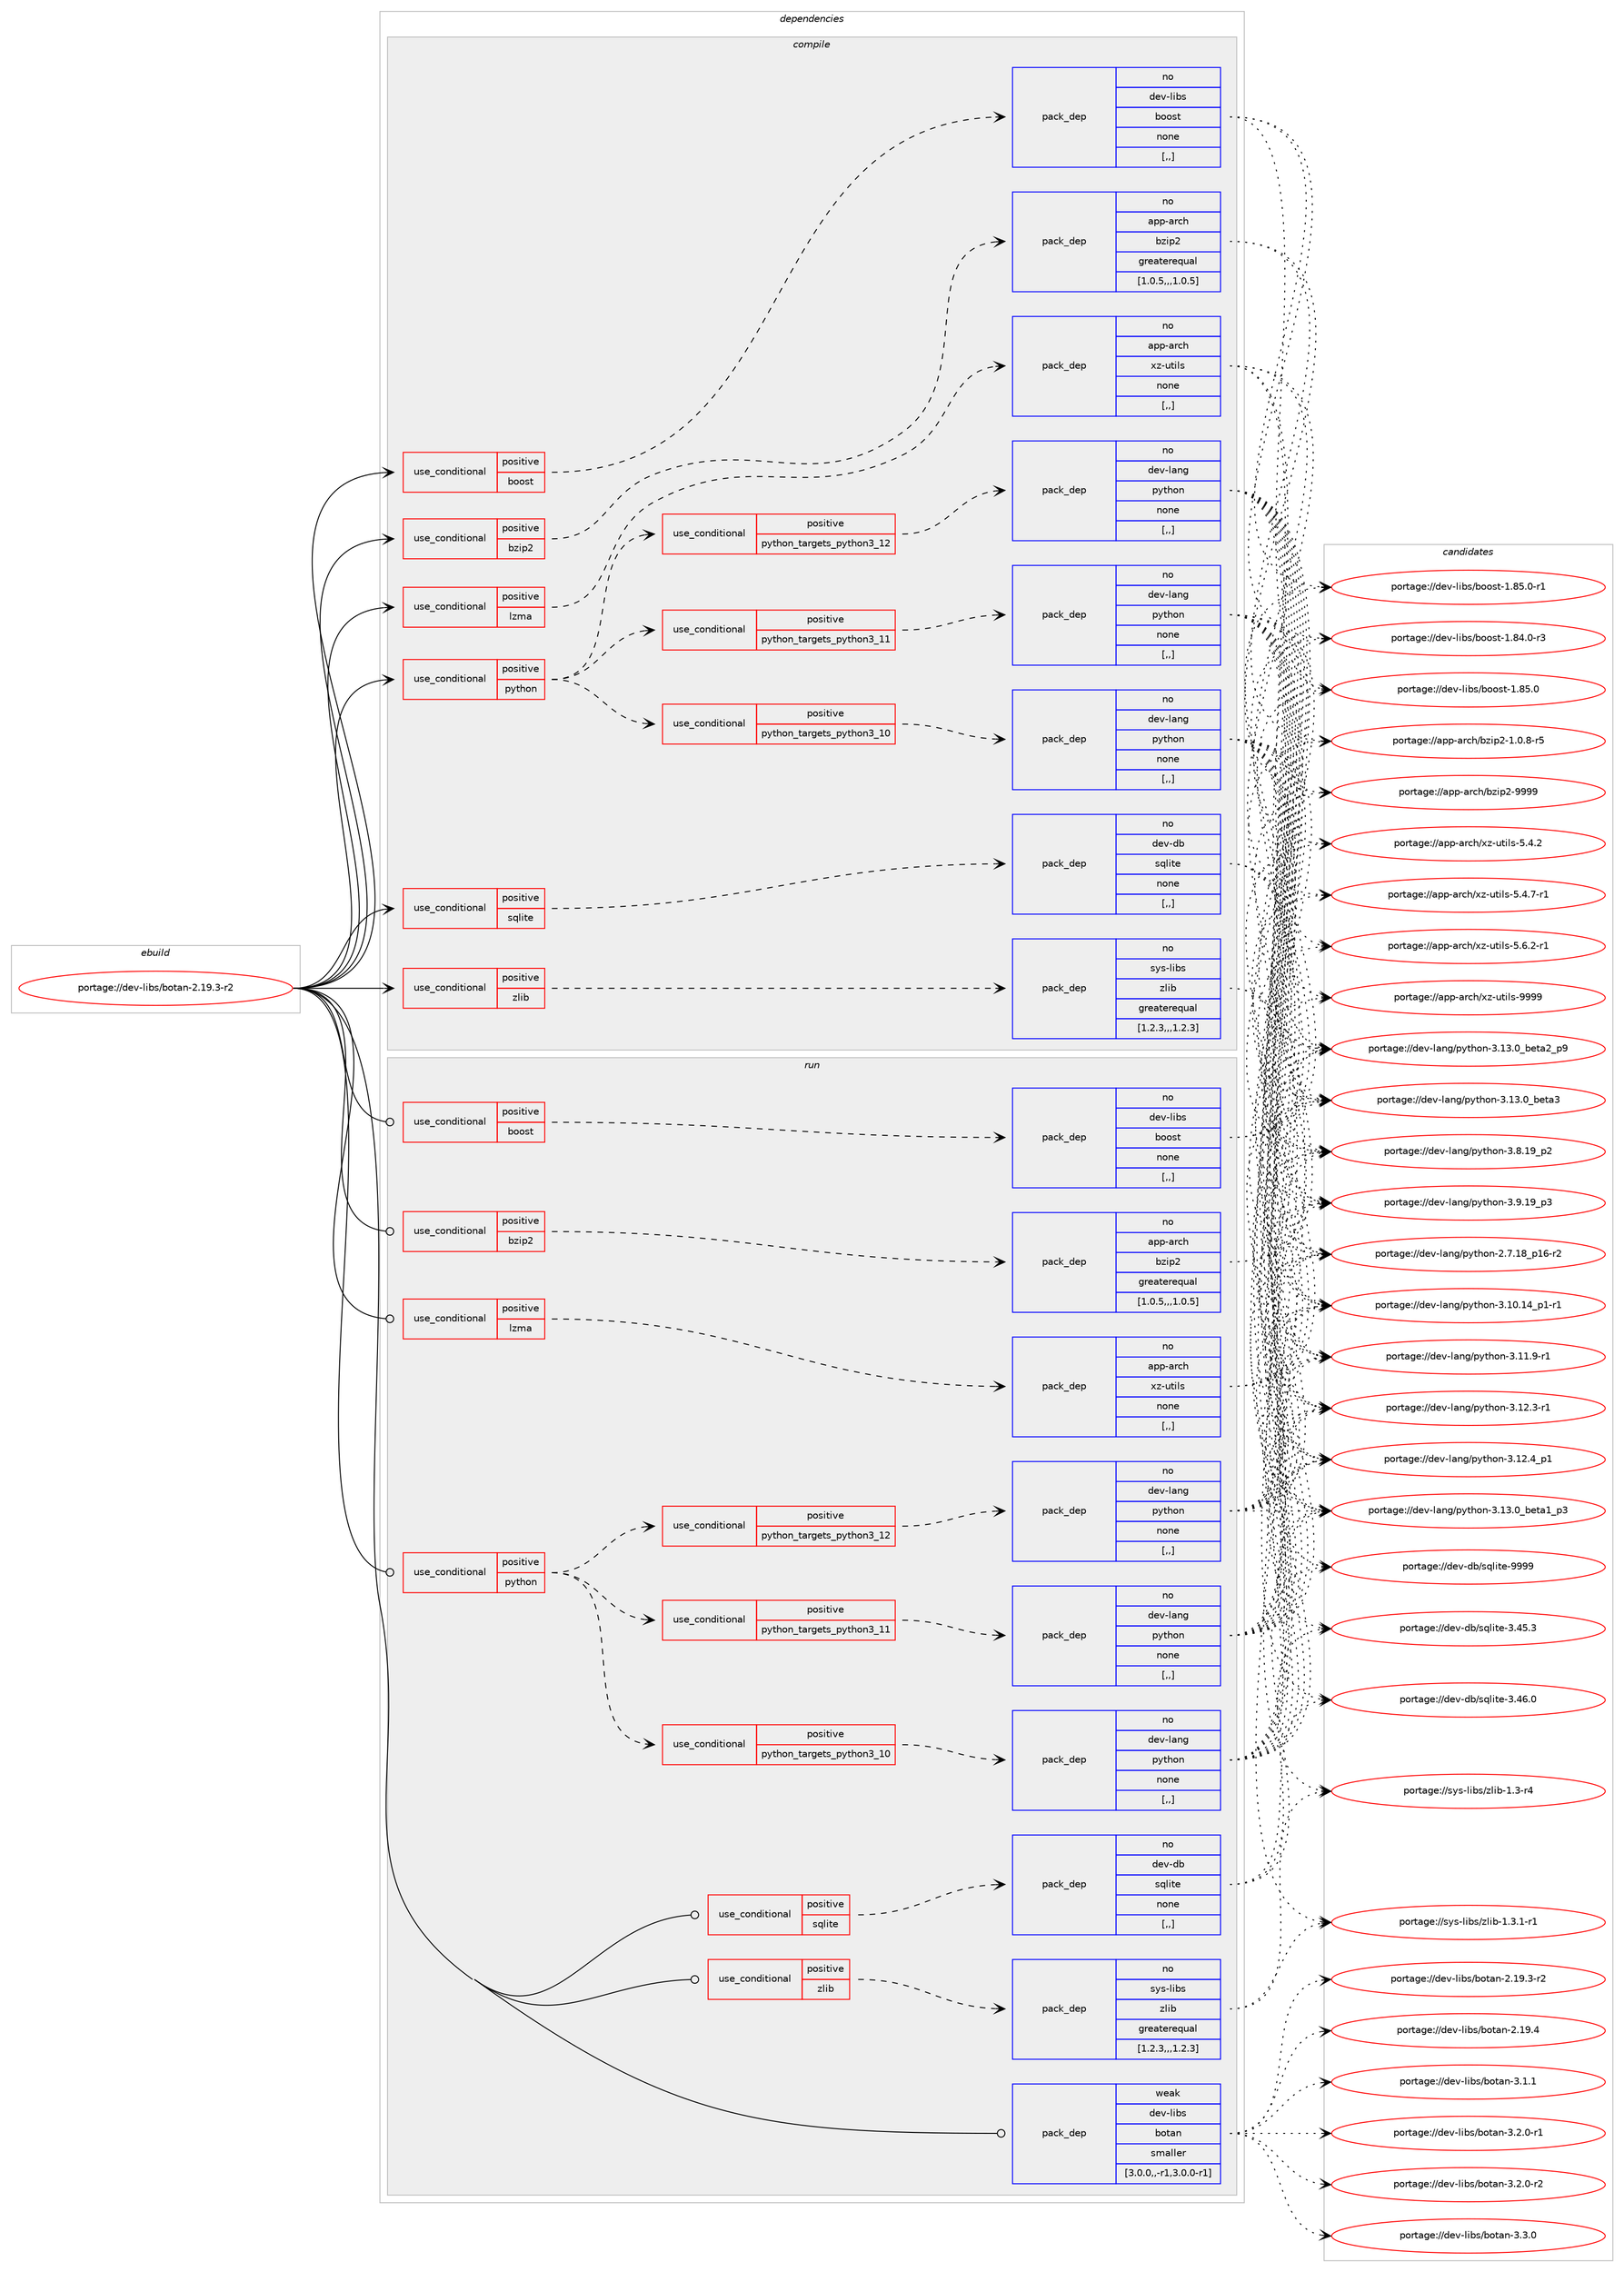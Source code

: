 digraph prolog {

# *************
# Graph options
# *************

newrank=true;
concentrate=true;
compound=true;
graph [rankdir=LR,fontname=Helvetica,fontsize=10,ranksep=1.5];#, ranksep=2.5, nodesep=0.2];
edge  [arrowhead=vee];
node  [fontname=Helvetica,fontsize=10];

# **********
# The ebuild
# **********

subgraph cluster_leftcol {
color=gray;
rank=same;
label=<<i>ebuild</i>>;
id [label="portage://dev-libs/botan-2.19.3-r2", color=red, width=4, href="../dev-libs/botan-2.19.3-r2.svg"];
}

# ****************
# The dependencies
# ****************

subgraph cluster_midcol {
color=gray;
label=<<i>dependencies</i>>;
subgraph cluster_compile {
fillcolor="#eeeeee";
style=filled;
label=<<i>compile</i>>;
subgraph cond25180 {
dependency104189 [label=<<TABLE BORDER="0" CELLBORDER="1" CELLSPACING="0" CELLPADDING="4"><TR><TD ROWSPAN="3" CELLPADDING="10">use_conditional</TD></TR><TR><TD>positive</TD></TR><TR><TD>boost</TD></TR></TABLE>>, shape=none, color=red];
subgraph pack77892 {
dependency104190 [label=<<TABLE BORDER="0" CELLBORDER="1" CELLSPACING="0" CELLPADDING="4" WIDTH="220"><TR><TD ROWSPAN="6" CELLPADDING="30">pack_dep</TD></TR><TR><TD WIDTH="110">no</TD></TR><TR><TD>dev-libs</TD></TR><TR><TD>boost</TD></TR><TR><TD>none</TD></TR><TR><TD>[,,]</TD></TR></TABLE>>, shape=none, color=blue];
}
dependency104189:e -> dependency104190:w [weight=20,style="dashed",arrowhead="vee"];
}
id:e -> dependency104189:w [weight=20,style="solid",arrowhead="vee"];
subgraph cond25181 {
dependency104191 [label=<<TABLE BORDER="0" CELLBORDER="1" CELLSPACING="0" CELLPADDING="4"><TR><TD ROWSPAN="3" CELLPADDING="10">use_conditional</TD></TR><TR><TD>positive</TD></TR><TR><TD>bzip2</TD></TR></TABLE>>, shape=none, color=red];
subgraph pack77893 {
dependency104192 [label=<<TABLE BORDER="0" CELLBORDER="1" CELLSPACING="0" CELLPADDING="4" WIDTH="220"><TR><TD ROWSPAN="6" CELLPADDING="30">pack_dep</TD></TR><TR><TD WIDTH="110">no</TD></TR><TR><TD>app-arch</TD></TR><TR><TD>bzip2</TD></TR><TR><TD>greaterequal</TD></TR><TR><TD>[1.0.5,,,1.0.5]</TD></TR></TABLE>>, shape=none, color=blue];
}
dependency104191:e -> dependency104192:w [weight=20,style="dashed",arrowhead="vee"];
}
id:e -> dependency104191:w [weight=20,style="solid",arrowhead="vee"];
subgraph cond25182 {
dependency104193 [label=<<TABLE BORDER="0" CELLBORDER="1" CELLSPACING="0" CELLPADDING="4"><TR><TD ROWSPAN="3" CELLPADDING="10">use_conditional</TD></TR><TR><TD>positive</TD></TR><TR><TD>lzma</TD></TR></TABLE>>, shape=none, color=red];
subgraph pack77894 {
dependency104194 [label=<<TABLE BORDER="0" CELLBORDER="1" CELLSPACING="0" CELLPADDING="4" WIDTH="220"><TR><TD ROWSPAN="6" CELLPADDING="30">pack_dep</TD></TR><TR><TD WIDTH="110">no</TD></TR><TR><TD>app-arch</TD></TR><TR><TD>xz-utils</TD></TR><TR><TD>none</TD></TR><TR><TD>[,,]</TD></TR></TABLE>>, shape=none, color=blue];
}
dependency104193:e -> dependency104194:w [weight=20,style="dashed",arrowhead="vee"];
}
id:e -> dependency104193:w [weight=20,style="solid",arrowhead="vee"];
subgraph cond25183 {
dependency104195 [label=<<TABLE BORDER="0" CELLBORDER="1" CELLSPACING="0" CELLPADDING="4"><TR><TD ROWSPAN="3" CELLPADDING="10">use_conditional</TD></TR><TR><TD>positive</TD></TR><TR><TD>python</TD></TR></TABLE>>, shape=none, color=red];
subgraph cond25184 {
dependency104196 [label=<<TABLE BORDER="0" CELLBORDER="1" CELLSPACING="0" CELLPADDING="4"><TR><TD ROWSPAN="3" CELLPADDING="10">use_conditional</TD></TR><TR><TD>positive</TD></TR><TR><TD>python_targets_python3_10</TD></TR></TABLE>>, shape=none, color=red];
subgraph pack77895 {
dependency104197 [label=<<TABLE BORDER="0" CELLBORDER="1" CELLSPACING="0" CELLPADDING="4" WIDTH="220"><TR><TD ROWSPAN="6" CELLPADDING="30">pack_dep</TD></TR><TR><TD WIDTH="110">no</TD></TR><TR><TD>dev-lang</TD></TR><TR><TD>python</TD></TR><TR><TD>none</TD></TR><TR><TD>[,,]</TD></TR></TABLE>>, shape=none, color=blue];
}
dependency104196:e -> dependency104197:w [weight=20,style="dashed",arrowhead="vee"];
}
dependency104195:e -> dependency104196:w [weight=20,style="dashed",arrowhead="vee"];
subgraph cond25185 {
dependency104198 [label=<<TABLE BORDER="0" CELLBORDER="1" CELLSPACING="0" CELLPADDING="4"><TR><TD ROWSPAN="3" CELLPADDING="10">use_conditional</TD></TR><TR><TD>positive</TD></TR><TR><TD>python_targets_python3_11</TD></TR></TABLE>>, shape=none, color=red];
subgraph pack77896 {
dependency104199 [label=<<TABLE BORDER="0" CELLBORDER="1" CELLSPACING="0" CELLPADDING="4" WIDTH="220"><TR><TD ROWSPAN="6" CELLPADDING="30">pack_dep</TD></TR><TR><TD WIDTH="110">no</TD></TR><TR><TD>dev-lang</TD></TR><TR><TD>python</TD></TR><TR><TD>none</TD></TR><TR><TD>[,,]</TD></TR></TABLE>>, shape=none, color=blue];
}
dependency104198:e -> dependency104199:w [weight=20,style="dashed",arrowhead="vee"];
}
dependency104195:e -> dependency104198:w [weight=20,style="dashed",arrowhead="vee"];
subgraph cond25186 {
dependency104200 [label=<<TABLE BORDER="0" CELLBORDER="1" CELLSPACING="0" CELLPADDING="4"><TR><TD ROWSPAN="3" CELLPADDING="10">use_conditional</TD></TR><TR><TD>positive</TD></TR><TR><TD>python_targets_python3_12</TD></TR></TABLE>>, shape=none, color=red];
subgraph pack77897 {
dependency104201 [label=<<TABLE BORDER="0" CELLBORDER="1" CELLSPACING="0" CELLPADDING="4" WIDTH="220"><TR><TD ROWSPAN="6" CELLPADDING="30">pack_dep</TD></TR><TR><TD WIDTH="110">no</TD></TR><TR><TD>dev-lang</TD></TR><TR><TD>python</TD></TR><TR><TD>none</TD></TR><TR><TD>[,,]</TD></TR></TABLE>>, shape=none, color=blue];
}
dependency104200:e -> dependency104201:w [weight=20,style="dashed",arrowhead="vee"];
}
dependency104195:e -> dependency104200:w [weight=20,style="dashed",arrowhead="vee"];
}
id:e -> dependency104195:w [weight=20,style="solid",arrowhead="vee"];
subgraph cond25187 {
dependency104202 [label=<<TABLE BORDER="0" CELLBORDER="1" CELLSPACING="0" CELLPADDING="4"><TR><TD ROWSPAN="3" CELLPADDING="10">use_conditional</TD></TR><TR><TD>positive</TD></TR><TR><TD>sqlite</TD></TR></TABLE>>, shape=none, color=red];
subgraph pack77898 {
dependency104203 [label=<<TABLE BORDER="0" CELLBORDER="1" CELLSPACING="0" CELLPADDING="4" WIDTH="220"><TR><TD ROWSPAN="6" CELLPADDING="30">pack_dep</TD></TR><TR><TD WIDTH="110">no</TD></TR><TR><TD>dev-db</TD></TR><TR><TD>sqlite</TD></TR><TR><TD>none</TD></TR><TR><TD>[,,]</TD></TR></TABLE>>, shape=none, color=blue];
}
dependency104202:e -> dependency104203:w [weight=20,style="dashed",arrowhead="vee"];
}
id:e -> dependency104202:w [weight=20,style="solid",arrowhead="vee"];
subgraph cond25188 {
dependency104204 [label=<<TABLE BORDER="0" CELLBORDER="1" CELLSPACING="0" CELLPADDING="4"><TR><TD ROWSPAN="3" CELLPADDING="10">use_conditional</TD></TR><TR><TD>positive</TD></TR><TR><TD>zlib</TD></TR></TABLE>>, shape=none, color=red];
subgraph pack77899 {
dependency104205 [label=<<TABLE BORDER="0" CELLBORDER="1" CELLSPACING="0" CELLPADDING="4" WIDTH="220"><TR><TD ROWSPAN="6" CELLPADDING="30">pack_dep</TD></TR><TR><TD WIDTH="110">no</TD></TR><TR><TD>sys-libs</TD></TR><TR><TD>zlib</TD></TR><TR><TD>greaterequal</TD></TR><TR><TD>[1.2.3,,,1.2.3]</TD></TR></TABLE>>, shape=none, color=blue];
}
dependency104204:e -> dependency104205:w [weight=20,style="dashed",arrowhead="vee"];
}
id:e -> dependency104204:w [weight=20,style="solid",arrowhead="vee"];
}
subgraph cluster_compileandrun {
fillcolor="#eeeeee";
style=filled;
label=<<i>compile and run</i>>;
}
subgraph cluster_run {
fillcolor="#eeeeee";
style=filled;
label=<<i>run</i>>;
subgraph cond25189 {
dependency104206 [label=<<TABLE BORDER="0" CELLBORDER="1" CELLSPACING="0" CELLPADDING="4"><TR><TD ROWSPAN="3" CELLPADDING="10">use_conditional</TD></TR><TR><TD>positive</TD></TR><TR><TD>boost</TD></TR></TABLE>>, shape=none, color=red];
subgraph pack77900 {
dependency104207 [label=<<TABLE BORDER="0" CELLBORDER="1" CELLSPACING="0" CELLPADDING="4" WIDTH="220"><TR><TD ROWSPAN="6" CELLPADDING="30">pack_dep</TD></TR><TR><TD WIDTH="110">no</TD></TR><TR><TD>dev-libs</TD></TR><TR><TD>boost</TD></TR><TR><TD>none</TD></TR><TR><TD>[,,]</TD></TR></TABLE>>, shape=none, color=blue];
}
dependency104206:e -> dependency104207:w [weight=20,style="dashed",arrowhead="vee"];
}
id:e -> dependency104206:w [weight=20,style="solid",arrowhead="odot"];
subgraph cond25190 {
dependency104208 [label=<<TABLE BORDER="0" CELLBORDER="1" CELLSPACING="0" CELLPADDING="4"><TR><TD ROWSPAN="3" CELLPADDING="10">use_conditional</TD></TR><TR><TD>positive</TD></TR><TR><TD>bzip2</TD></TR></TABLE>>, shape=none, color=red];
subgraph pack77901 {
dependency104209 [label=<<TABLE BORDER="0" CELLBORDER="1" CELLSPACING="0" CELLPADDING="4" WIDTH="220"><TR><TD ROWSPAN="6" CELLPADDING="30">pack_dep</TD></TR><TR><TD WIDTH="110">no</TD></TR><TR><TD>app-arch</TD></TR><TR><TD>bzip2</TD></TR><TR><TD>greaterequal</TD></TR><TR><TD>[1.0.5,,,1.0.5]</TD></TR></TABLE>>, shape=none, color=blue];
}
dependency104208:e -> dependency104209:w [weight=20,style="dashed",arrowhead="vee"];
}
id:e -> dependency104208:w [weight=20,style="solid",arrowhead="odot"];
subgraph cond25191 {
dependency104210 [label=<<TABLE BORDER="0" CELLBORDER="1" CELLSPACING="0" CELLPADDING="4"><TR><TD ROWSPAN="3" CELLPADDING="10">use_conditional</TD></TR><TR><TD>positive</TD></TR><TR><TD>lzma</TD></TR></TABLE>>, shape=none, color=red];
subgraph pack77902 {
dependency104211 [label=<<TABLE BORDER="0" CELLBORDER="1" CELLSPACING="0" CELLPADDING="4" WIDTH="220"><TR><TD ROWSPAN="6" CELLPADDING="30">pack_dep</TD></TR><TR><TD WIDTH="110">no</TD></TR><TR><TD>app-arch</TD></TR><TR><TD>xz-utils</TD></TR><TR><TD>none</TD></TR><TR><TD>[,,]</TD></TR></TABLE>>, shape=none, color=blue];
}
dependency104210:e -> dependency104211:w [weight=20,style="dashed",arrowhead="vee"];
}
id:e -> dependency104210:w [weight=20,style="solid",arrowhead="odot"];
subgraph cond25192 {
dependency104212 [label=<<TABLE BORDER="0" CELLBORDER="1" CELLSPACING="0" CELLPADDING="4"><TR><TD ROWSPAN="3" CELLPADDING="10">use_conditional</TD></TR><TR><TD>positive</TD></TR><TR><TD>python</TD></TR></TABLE>>, shape=none, color=red];
subgraph cond25193 {
dependency104213 [label=<<TABLE BORDER="0" CELLBORDER="1" CELLSPACING="0" CELLPADDING="4"><TR><TD ROWSPAN="3" CELLPADDING="10">use_conditional</TD></TR><TR><TD>positive</TD></TR><TR><TD>python_targets_python3_10</TD></TR></TABLE>>, shape=none, color=red];
subgraph pack77903 {
dependency104214 [label=<<TABLE BORDER="0" CELLBORDER="1" CELLSPACING="0" CELLPADDING="4" WIDTH="220"><TR><TD ROWSPAN="6" CELLPADDING="30">pack_dep</TD></TR><TR><TD WIDTH="110">no</TD></TR><TR><TD>dev-lang</TD></TR><TR><TD>python</TD></TR><TR><TD>none</TD></TR><TR><TD>[,,]</TD></TR></TABLE>>, shape=none, color=blue];
}
dependency104213:e -> dependency104214:w [weight=20,style="dashed",arrowhead="vee"];
}
dependency104212:e -> dependency104213:w [weight=20,style="dashed",arrowhead="vee"];
subgraph cond25194 {
dependency104215 [label=<<TABLE BORDER="0" CELLBORDER="1" CELLSPACING="0" CELLPADDING="4"><TR><TD ROWSPAN="3" CELLPADDING="10">use_conditional</TD></TR><TR><TD>positive</TD></TR><TR><TD>python_targets_python3_11</TD></TR></TABLE>>, shape=none, color=red];
subgraph pack77904 {
dependency104216 [label=<<TABLE BORDER="0" CELLBORDER="1" CELLSPACING="0" CELLPADDING="4" WIDTH="220"><TR><TD ROWSPAN="6" CELLPADDING="30">pack_dep</TD></TR><TR><TD WIDTH="110">no</TD></TR><TR><TD>dev-lang</TD></TR><TR><TD>python</TD></TR><TR><TD>none</TD></TR><TR><TD>[,,]</TD></TR></TABLE>>, shape=none, color=blue];
}
dependency104215:e -> dependency104216:w [weight=20,style="dashed",arrowhead="vee"];
}
dependency104212:e -> dependency104215:w [weight=20,style="dashed",arrowhead="vee"];
subgraph cond25195 {
dependency104217 [label=<<TABLE BORDER="0" CELLBORDER="1" CELLSPACING="0" CELLPADDING="4"><TR><TD ROWSPAN="3" CELLPADDING="10">use_conditional</TD></TR><TR><TD>positive</TD></TR><TR><TD>python_targets_python3_12</TD></TR></TABLE>>, shape=none, color=red];
subgraph pack77905 {
dependency104218 [label=<<TABLE BORDER="0" CELLBORDER="1" CELLSPACING="0" CELLPADDING="4" WIDTH="220"><TR><TD ROWSPAN="6" CELLPADDING="30">pack_dep</TD></TR><TR><TD WIDTH="110">no</TD></TR><TR><TD>dev-lang</TD></TR><TR><TD>python</TD></TR><TR><TD>none</TD></TR><TR><TD>[,,]</TD></TR></TABLE>>, shape=none, color=blue];
}
dependency104217:e -> dependency104218:w [weight=20,style="dashed",arrowhead="vee"];
}
dependency104212:e -> dependency104217:w [weight=20,style="dashed",arrowhead="vee"];
}
id:e -> dependency104212:w [weight=20,style="solid",arrowhead="odot"];
subgraph cond25196 {
dependency104219 [label=<<TABLE BORDER="0" CELLBORDER="1" CELLSPACING="0" CELLPADDING="4"><TR><TD ROWSPAN="3" CELLPADDING="10">use_conditional</TD></TR><TR><TD>positive</TD></TR><TR><TD>sqlite</TD></TR></TABLE>>, shape=none, color=red];
subgraph pack77906 {
dependency104220 [label=<<TABLE BORDER="0" CELLBORDER="1" CELLSPACING="0" CELLPADDING="4" WIDTH="220"><TR><TD ROWSPAN="6" CELLPADDING="30">pack_dep</TD></TR><TR><TD WIDTH="110">no</TD></TR><TR><TD>dev-db</TD></TR><TR><TD>sqlite</TD></TR><TR><TD>none</TD></TR><TR><TD>[,,]</TD></TR></TABLE>>, shape=none, color=blue];
}
dependency104219:e -> dependency104220:w [weight=20,style="dashed",arrowhead="vee"];
}
id:e -> dependency104219:w [weight=20,style="solid",arrowhead="odot"];
subgraph cond25197 {
dependency104221 [label=<<TABLE BORDER="0" CELLBORDER="1" CELLSPACING="0" CELLPADDING="4"><TR><TD ROWSPAN="3" CELLPADDING="10">use_conditional</TD></TR><TR><TD>positive</TD></TR><TR><TD>zlib</TD></TR></TABLE>>, shape=none, color=red];
subgraph pack77907 {
dependency104222 [label=<<TABLE BORDER="0" CELLBORDER="1" CELLSPACING="0" CELLPADDING="4" WIDTH="220"><TR><TD ROWSPAN="6" CELLPADDING="30">pack_dep</TD></TR><TR><TD WIDTH="110">no</TD></TR><TR><TD>sys-libs</TD></TR><TR><TD>zlib</TD></TR><TR><TD>greaterequal</TD></TR><TR><TD>[1.2.3,,,1.2.3]</TD></TR></TABLE>>, shape=none, color=blue];
}
dependency104221:e -> dependency104222:w [weight=20,style="dashed",arrowhead="vee"];
}
id:e -> dependency104221:w [weight=20,style="solid",arrowhead="odot"];
subgraph pack77908 {
dependency104223 [label=<<TABLE BORDER="0" CELLBORDER="1" CELLSPACING="0" CELLPADDING="4" WIDTH="220"><TR><TD ROWSPAN="6" CELLPADDING="30">pack_dep</TD></TR><TR><TD WIDTH="110">weak</TD></TR><TR><TD>dev-libs</TD></TR><TR><TD>botan</TD></TR><TR><TD>smaller</TD></TR><TR><TD>[3.0.0,,-r1,3.0.0-r1]</TD></TR></TABLE>>, shape=none, color=blue];
}
id:e -> dependency104223:w [weight=20,style="solid",arrowhead="odot"];
}
}

# **************
# The candidates
# **************

subgraph cluster_choices {
rank=same;
color=gray;
label=<<i>candidates</i>>;

subgraph choice77892 {
color=black;
nodesep=1;
choice10010111845108105981154798111111115116454946565246484511451 [label="portage://dev-libs/boost-1.84.0-r3", color=red, width=4,href="../dev-libs/boost-1.84.0-r3.svg"];
choice1001011184510810598115479811111111511645494656534648 [label="portage://dev-libs/boost-1.85.0", color=red, width=4,href="../dev-libs/boost-1.85.0.svg"];
choice10010111845108105981154798111111115116454946565346484511449 [label="portage://dev-libs/boost-1.85.0-r1", color=red, width=4,href="../dev-libs/boost-1.85.0-r1.svg"];
dependency104190:e -> choice10010111845108105981154798111111115116454946565246484511451:w [style=dotted,weight="100"];
dependency104190:e -> choice1001011184510810598115479811111111511645494656534648:w [style=dotted,weight="100"];
dependency104190:e -> choice10010111845108105981154798111111115116454946565346484511449:w [style=dotted,weight="100"];
}
subgraph choice77893 {
color=black;
nodesep=1;
choice971121124597114991044798122105112504549464846564511453 [label="portage://app-arch/bzip2-1.0.8-r5", color=red, width=4,href="../app-arch/bzip2-1.0.8-r5.svg"];
choice971121124597114991044798122105112504557575757 [label="portage://app-arch/bzip2-9999", color=red, width=4,href="../app-arch/bzip2-9999.svg"];
dependency104192:e -> choice971121124597114991044798122105112504549464846564511453:w [style=dotted,weight="100"];
dependency104192:e -> choice971121124597114991044798122105112504557575757:w [style=dotted,weight="100"];
}
subgraph choice77894 {
color=black;
nodesep=1;
choice971121124597114991044712012245117116105108115455346524650 [label="portage://app-arch/xz-utils-5.4.2", color=red, width=4,href="../app-arch/xz-utils-5.4.2.svg"];
choice9711211245971149910447120122451171161051081154553465246554511449 [label="portage://app-arch/xz-utils-5.4.7-r1", color=red, width=4,href="../app-arch/xz-utils-5.4.7-r1.svg"];
choice9711211245971149910447120122451171161051081154553465446504511449 [label="portage://app-arch/xz-utils-5.6.2-r1", color=red, width=4,href="../app-arch/xz-utils-5.6.2-r1.svg"];
choice9711211245971149910447120122451171161051081154557575757 [label="portage://app-arch/xz-utils-9999", color=red, width=4,href="../app-arch/xz-utils-9999.svg"];
dependency104194:e -> choice971121124597114991044712012245117116105108115455346524650:w [style=dotted,weight="100"];
dependency104194:e -> choice9711211245971149910447120122451171161051081154553465246554511449:w [style=dotted,weight="100"];
dependency104194:e -> choice9711211245971149910447120122451171161051081154553465446504511449:w [style=dotted,weight="100"];
dependency104194:e -> choice9711211245971149910447120122451171161051081154557575757:w [style=dotted,weight="100"];
}
subgraph choice77895 {
color=black;
nodesep=1;
choice100101118451089711010347112121116104111110455046554649569511249544511450 [label="portage://dev-lang/python-2.7.18_p16-r2", color=red, width=4,href="../dev-lang/python-2.7.18_p16-r2.svg"];
choice100101118451089711010347112121116104111110455146494846495295112494511449 [label="portage://dev-lang/python-3.10.14_p1-r1", color=red, width=4,href="../dev-lang/python-3.10.14_p1-r1.svg"];
choice100101118451089711010347112121116104111110455146494946574511449 [label="portage://dev-lang/python-3.11.9-r1", color=red, width=4,href="../dev-lang/python-3.11.9-r1.svg"];
choice100101118451089711010347112121116104111110455146495046514511449 [label="portage://dev-lang/python-3.12.3-r1", color=red, width=4,href="../dev-lang/python-3.12.3-r1.svg"];
choice100101118451089711010347112121116104111110455146495046529511249 [label="portage://dev-lang/python-3.12.4_p1", color=red, width=4,href="../dev-lang/python-3.12.4_p1.svg"];
choice10010111845108971101034711212111610411111045514649514648959810111697499511251 [label="portage://dev-lang/python-3.13.0_beta1_p3", color=red, width=4,href="../dev-lang/python-3.13.0_beta1_p3.svg"];
choice10010111845108971101034711212111610411111045514649514648959810111697509511257 [label="portage://dev-lang/python-3.13.0_beta2_p9", color=red, width=4,href="../dev-lang/python-3.13.0_beta2_p9.svg"];
choice1001011184510897110103471121211161041111104551464951464895981011169751 [label="portage://dev-lang/python-3.13.0_beta3", color=red, width=4,href="../dev-lang/python-3.13.0_beta3.svg"];
choice100101118451089711010347112121116104111110455146564649579511250 [label="portage://dev-lang/python-3.8.19_p2", color=red, width=4,href="../dev-lang/python-3.8.19_p2.svg"];
choice100101118451089711010347112121116104111110455146574649579511251 [label="portage://dev-lang/python-3.9.19_p3", color=red, width=4,href="../dev-lang/python-3.9.19_p3.svg"];
dependency104197:e -> choice100101118451089711010347112121116104111110455046554649569511249544511450:w [style=dotted,weight="100"];
dependency104197:e -> choice100101118451089711010347112121116104111110455146494846495295112494511449:w [style=dotted,weight="100"];
dependency104197:e -> choice100101118451089711010347112121116104111110455146494946574511449:w [style=dotted,weight="100"];
dependency104197:e -> choice100101118451089711010347112121116104111110455146495046514511449:w [style=dotted,weight="100"];
dependency104197:e -> choice100101118451089711010347112121116104111110455146495046529511249:w [style=dotted,weight="100"];
dependency104197:e -> choice10010111845108971101034711212111610411111045514649514648959810111697499511251:w [style=dotted,weight="100"];
dependency104197:e -> choice10010111845108971101034711212111610411111045514649514648959810111697509511257:w [style=dotted,weight="100"];
dependency104197:e -> choice1001011184510897110103471121211161041111104551464951464895981011169751:w [style=dotted,weight="100"];
dependency104197:e -> choice100101118451089711010347112121116104111110455146564649579511250:w [style=dotted,weight="100"];
dependency104197:e -> choice100101118451089711010347112121116104111110455146574649579511251:w [style=dotted,weight="100"];
}
subgraph choice77896 {
color=black;
nodesep=1;
choice100101118451089711010347112121116104111110455046554649569511249544511450 [label="portage://dev-lang/python-2.7.18_p16-r2", color=red, width=4,href="../dev-lang/python-2.7.18_p16-r2.svg"];
choice100101118451089711010347112121116104111110455146494846495295112494511449 [label="portage://dev-lang/python-3.10.14_p1-r1", color=red, width=4,href="../dev-lang/python-3.10.14_p1-r1.svg"];
choice100101118451089711010347112121116104111110455146494946574511449 [label="portage://dev-lang/python-3.11.9-r1", color=red, width=4,href="../dev-lang/python-3.11.9-r1.svg"];
choice100101118451089711010347112121116104111110455146495046514511449 [label="portage://dev-lang/python-3.12.3-r1", color=red, width=4,href="../dev-lang/python-3.12.3-r1.svg"];
choice100101118451089711010347112121116104111110455146495046529511249 [label="portage://dev-lang/python-3.12.4_p1", color=red, width=4,href="../dev-lang/python-3.12.4_p1.svg"];
choice10010111845108971101034711212111610411111045514649514648959810111697499511251 [label="portage://dev-lang/python-3.13.0_beta1_p3", color=red, width=4,href="../dev-lang/python-3.13.0_beta1_p3.svg"];
choice10010111845108971101034711212111610411111045514649514648959810111697509511257 [label="portage://dev-lang/python-3.13.0_beta2_p9", color=red, width=4,href="../dev-lang/python-3.13.0_beta2_p9.svg"];
choice1001011184510897110103471121211161041111104551464951464895981011169751 [label="portage://dev-lang/python-3.13.0_beta3", color=red, width=4,href="../dev-lang/python-3.13.0_beta3.svg"];
choice100101118451089711010347112121116104111110455146564649579511250 [label="portage://dev-lang/python-3.8.19_p2", color=red, width=4,href="../dev-lang/python-3.8.19_p2.svg"];
choice100101118451089711010347112121116104111110455146574649579511251 [label="portage://dev-lang/python-3.9.19_p3", color=red, width=4,href="../dev-lang/python-3.9.19_p3.svg"];
dependency104199:e -> choice100101118451089711010347112121116104111110455046554649569511249544511450:w [style=dotted,weight="100"];
dependency104199:e -> choice100101118451089711010347112121116104111110455146494846495295112494511449:w [style=dotted,weight="100"];
dependency104199:e -> choice100101118451089711010347112121116104111110455146494946574511449:w [style=dotted,weight="100"];
dependency104199:e -> choice100101118451089711010347112121116104111110455146495046514511449:w [style=dotted,weight="100"];
dependency104199:e -> choice100101118451089711010347112121116104111110455146495046529511249:w [style=dotted,weight="100"];
dependency104199:e -> choice10010111845108971101034711212111610411111045514649514648959810111697499511251:w [style=dotted,weight="100"];
dependency104199:e -> choice10010111845108971101034711212111610411111045514649514648959810111697509511257:w [style=dotted,weight="100"];
dependency104199:e -> choice1001011184510897110103471121211161041111104551464951464895981011169751:w [style=dotted,weight="100"];
dependency104199:e -> choice100101118451089711010347112121116104111110455146564649579511250:w [style=dotted,weight="100"];
dependency104199:e -> choice100101118451089711010347112121116104111110455146574649579511251:w [style=dotted,weight="100"];
}
subgraph choice77897 {
color=black;
nodesep=1;
choice100101118451089711010347112121116104111110455046554649569511249544511450 [label="portage://dev-lang/python-2.7.18_p16-r2", color=red, width=4,href="../dev-lang/python-2.7.18_p16-r2.svg"];
choice100101118451089711010347112121116104111110455146494846495295112494511449 [label="portage://dev-lang/python-3.10.14_p1-r1", color=red, width=4,href="../dev-lang/python-3.10.14_p1-r1.svg"];
choice100101118451089711010347112121116104111110455146494946574511449 [label="portage://dev-lang/python-3.11.9-r1", color=red, width=4,href="../dev-lang/python-3.11.9-r1.svg"];
choice100101118451089711010347112121116104111110455146495046514511449 [label="portage://dev-lang/python-3.12.3-r1", color=red, width=4,href="../dev-lang/python-3.12.3-r1.svg"];
choice100101118451089711010347112121116104111110455146495046529511249 [label="portage://dev-lang/python-3.12.4_p1", color=red, width=4,href="../dev-lang/python-3.12.4_p1.svg"];
choice10010111845108971101034711212111610411111045514649514648959810111697499511251 [label="portage://dev-lang/python-3.13.0_beta1_p3", color=red, width=4,href="../dev-lang/python-3.13.0_beta1_p3.svg"];
choice10010111845108971101034711212111610411111045514649514648959810111697509511257 [label="portage://dev-lang/python-3.13.0_beta2_p9", color=red, width=4,href="../dev-lang/python-3.13.0_beta2_p9.svg"];
choice1001011184510897110103471121211161041111104551464951464895981011169751 [label="portage://dev-lang/python-3.13.0_beta3", color=red, width=4,href="../dev-lang/python-3.13.0_beta3.svg"];
choice100101118451089711010347112121116104111110455146564649579511250 [label="portage://dev-lang/python-3.8.19_p2", color=red, width=4,href="../dev-lang/python-3.8.19_p2.svg"];
choice100101118451089711010347112121116104111110455146574649579511251 [label="portage://dev-lang/python-3.9.19_p3", color=red, width=4,href="../dev-lang/python-3.9.19_p3.svg"];
dependency104201:e -> choice100101118451089711010347112121116104111110455046554649569511249544511450:w [style=dotted,weight="100"];
dependency104201:e -> choice100101118451089711010347112121116104111110455146494846495295112494511449:w [style=dotted,weight="100"];
dependency104201:e -> choice100101118451089711010347112121116104111110455146494946574511449:w [style=dotted,weight="100"];
dependency104201:e -> choice100101118451089711010347112121116104111110455146495046514511449:w [style=dotted,weight="100"];
dependency104201:e -> choice100101118451089711010347112121116104111110455146495046529511249:w [style=dotted,weight="100"];
dependency104201:e -> choice10010111845108971101034711212111610411111045514649514648959810111697499511251:w [style=dotted,weight="100"];
dependency104201:e -> choice10010111845108971101034711212111610411111045514649514648959810111697509511257:w [style=dotted,weight="100"];
dependency104201:e -> choice1001011184510897110103471121211161041111104551464951464895981011169751:w [style=dotted,weight="100"];
dependency104201:e -> choice100101118451089711010347112121116104111110455146564649579511250:w [style=dotted,weight="100"];
dependency104201:e -> choice100101118451089711010347112121116104111110455146574649579511251:w [style=dotted,weight="100"];
}
subgraph choice77898 {
color=black;
nodesep=1;
choice10010111845100984711511310810511610145514652534651 [label="portage://dev-db/sqlite-3.45.3", color=red, width=4,href="../dev-db/sqlite-3.45.3.svg"];
choice10010111845100984711511310810511610145514652544648 [label="portage://dev-db/sqlite-3.46.0", color=red, width=4,href="../dev-db/sqlite-3.46.0.svg"];
choice1001011184510098471151131081051161014557575757 [label="portage://dev-db/sqlite-9999", color=red, width=4,href="../dev-db/sqlite-9999.svg"];
dependency104203:e -> choice10010111845100984711511310810511610145514652534651:w [style=dotted,weight="100"];
dependency104203:e -> choice10010111845100984711511310810511610145514652544648:w [style=dotted,weight="100"];
dependency104203:e -> choice1001011184510098471151131081051161014557575757:w [style=dotted,weight="100"];
}
subgraph choice77899 {
color=black;
nodesep=1;
choice11512111545108105981154712210810598454946514511452 [label="portage://sys-libs/zlib-1.3-r4", color=red, width=4,href="../sys-libs/zlib-1.3-r4.svg"];
choice115121115451081059811547122108105984549465146494511449 [label="portage://sys-libs/zlib-1.3.1-r1", color=red, width=4,href="../sys-libs/zlib-1.3.1-r1.svg"];
dependency104205:e -> choice11512111545108105981154712210810598454946514511452:w [style=dotted,weight="100"];
dependency104205:e -> choice115121115451081059811547122108105984549465146494511449:w [style=dotted,weight="100"];
}
subgraph choice77900 {
color=black;
nodesep=1;
choice10010111845108105981154798111111115116454946565246484511451 [label="portage://dev-libs/boost-1.84.0-r3", color=red, width=4,href="../dev-libs/boost-1.84.0-r3.svg"];
choice1001011184510810598115479811111111511645494656534648 [label="portage://dev-libs/boost-1.85.0", color=red, width=4,href="../dev-libs/boost-1.85.0.svg"];
choice10010111845108105981154798111111115116454946565346484511449 [label="portage://dev-libs/boost-1.85.0-r1", color=red, width=4,href="../dev-libs/boost-1.85.0-r1.svg"];
dependency104207:e -> choice10010111845108105981154798111111115116454946565246484511451:w [style=dotted,weight="100"];
dependency104207:e -> choice1001011184510810598115479811111111511645494656534648:w [style=dotted,weight="100"];
dependency104207:e -> choice10010111845108105981154798111111115116454946565346484511449:w [style=dotted,weight="100"];
}
subgraph choice77901 {
color=black;
nodesep=1;
choice971121124597114991044798122105112504549464846564511453 [label="portage://app-arch/bzip2-1.0.8-r5", color=red, width=4,href="../app-arch/bzip2-1.0.8-r5.svg"];
choice971121124597114991044798122105112504557575757 [label="portage://app-arch/bzip2-9999", color=red, width=4,href="../app-arch/bzip2-9999.svg"];
dependency104209:e -> choice971121124597114991044798122105112504549464846564511453:w [style=dotted,weight="100"];
dependency104209:e -> choice971121124597114991044798122105112504557575757:w [style=dotted,weight="100"];
}
subgraph choice77902 {
color=black;
nodesep=1;
choice971121124597114991044712012245117116105108115455346524650 [label="portage://app-arch/xz-utils-5.4.2", color=red, width=4,href="../app-arch/xz-utils-5.4.2.svg"];
choice9711211245971149910447120122451171161051081154553465246554511449 [label="portage://app-arch/xz-utils-5.4.7-r1", color=red, width=4,href="../app-arch/xz-utils-5.4.7-r1.svg"];
choice9711211245971149910447120122451171161051081154553465446504511449 [label="portage://app-arch/xz-utils-5.6.2-r1", color=red, width=4,href="../app-arch/xz-utils-5.6.2-r1.svg"];
choice9711211245971149910447120122451171161051081154557575757 [label="portage://app-arch/xz-utils-9999", color=red, width=4,href="../app-arch/xz-utils-9999.svg"];
dependency104211:e -> choice971121124597114991044712012245117116105108115455346524650:w [style=dotted,weight="100"];
dependency104211:e -> choice9711211245971149910447120122451171161051081154553465246554511449:w [style=dotted,weight="100"];
dependency104211:e -> choice9711211245971149910447120122451171161051081154553465446504511449:w [style=dotted,weight="100"];
dependency104211:e -> choice9711211245971149910447120122451171161051081154557575757:w [style=dotted,weight="100"];
}
subgraph choice77903 {
color=black;
nodesep=1;
choice100101118451089711010347112121116104111110455046554649569511249544511450 [label="portage://dev-lang/python-2.7.18_p16-r2", color=red, width=4,href="../dev-lang/python-2.7.18_p16-r2.svg"];
choice100101118451089711010347112121116104111110455146494846495295112494511449 [label="portage://dev-lang/python-3.10.14_p1-r1", color=red, width=4,href="../dev-lang/python-3.10.14_p1-r1.svg"];
choice100101118451089711010347112121116104111110455146494946574511449 [label="portage://dev-lang/python-3.11.9-r1", color=red, width=4,href="../dev-lang/python-3.11.9-r1.svg"];
choice100101118451089711010347112121116104111110455146495046514511449 [label="portage://dev-lang/python-3.12.3-r1", color=red, width=4,href="../dev-lang/python-3.12.3-r1.svg"];
choice100101118451089711010347112121116104111110455146495046529511249 [label="portage://dev-lang/python-3.12.4_p1", color=red, width=4,href="../dev-lang/python-3.12.4_p1.svg"];
choice10010111845108971101034711212111610411111045514649514648959810111697499511251 [label="portage://dev-lang/python-3.13.0_beta1_p3", color=red, width=4,href="../dev-lang/python-3.13.0_beta1_p3.svg"];
choice10010111845108971101034711212111610411111045514649514648959810111697509511257 [label="portage://dev-lang/python-3.13.0_beta2_p9", color=red, width=4,href="../dev-lang/python-3.13.0_beta2_p9.svg"];
choice1001011184510897110103471121211161041111104551464951464895981011169751 [label="portage://dev-lang/python-3.13.0_beta3", color=red, width=4,href="../dev-lang/python-3.13.0_beta3.svg"];
choice100101118451089711010347112121116104111110455146564649579511250 [label="portage://dev-lang/python-3.8.19_p2", color=red, width=4,href="../dev-lang/python-3.8.19_p2.svg"];
choice100101118451089711010347112121116104111110455146574649579511251 [label="portage://dev-lang/python-3.9.19_p3", color=red, width=4,href="../dev-lang/python-3.9.19_p3.svg"];
dependency104214:e -> choice100101118451089711010347112121116104111110455046554649569511249544511450:w [style=dotted,weight="100"];
dependency104214:e -> choice100101118451089711010347112121116104111110455146494846495295112494511449:w [style=dotted,weight="100"];
dependency104214:e -> choice100101118451089711010347112121116104111110455146494946574511449:w [style=dotted,weight="100"];
dependency104214:e -> choice100101118451089711010347112121116104111110455146495046514511449:w [style=dotted,weight="100"];
dependency104214:e -> choice100101118451089711010347112121116104111110455146495046529511249:w [style=dotted,weight="100"];
dependency104214:e -> choice10010111845108971101034711212111610411111045514649514648959810111697499511251:w [style=dotted,weight="100"];
dependency104214:e -> choice10010111845108971101034711212111610411111045514649514648959810111697509511257:w [style=dotted,weight="100"];
dependency104214:e -> choice1001011184510897110103471121211161041111104551464951464895981011169751:w [style=dotted,weight="100"];
dependency104214:e -> choice100101118451089711010347112121116104111110455146564649579511250:w [style=dotted,weight="100"];
dependency104214:e -> choice100101118451089711010347112121116104111110455146574649579511251:w [style=dotted,weight="100"];
}
subgraph choice77904 {
color=black;
nodesep=1;
choice100101118451089711010347112121116104111110455046554649569511249544511450 [label="portage://dev-lang/python-2.7.18_p16-r2", color=red, width=4,href="../dev-lang/python-2.7.18_p16-r2.svg"];
choice100101118451089711010347112121116104111110455146494846495295112494511449 [label="portage://dev-lang/python-3.10.14_p1-r1", color=red, width=4,href="../dev-lang/python-3.10.14_p1-r1.svg"];
choice100101118451089711010347112121116104111110455146494946574511449 [label="portage://dev-lang/python-3.11.9-r1", color=red, width=4,href="../dev-lang/python-3.11.9-r1.svg"];
choice100101118451089711010347112121116104111110455146495046514511449 [label="portage://dev-lang/python-3.12.3-r1", color=red, width=4,href="../dev-lang/python-3.12.3-r1.svg"];
choice100101118451089711010347112121116104111110455146495046529511249 [label="portage://dev-lang/python-3.12.4_p1", color=red, width=4,href="../dev-lang/python-3.12.4_p1.svg"];
choice10010111845108971101034711212111610411111045514649514648959810111697499511251 [label="portage://dev-lang/python-3.13.0_beta1_p3", color=red, width=4,href="../dev-lang/python-3.13.0_beta1_p3.svg"];
choice10010111845108971101034711212111610411111045514649514648959810111697509511257 [label="portage://dev-lang/python-3.13.0_beta2_p9", color=red, width=4,href="../dev-lang/python-3.13.0_beta2_p9.svg"];
choice1001011184510897110103471121211161041111104551464951464895981011169751 [label="portage://dev-lang/python-3.13.0_beta3", color=red, width=4,href="../dev-lang/python-3.13.0_beta3.svg"];
choice100101118451089711010347112121116104111110455146564649579511250 [label="portage://dev-lang/python-3.8.19_p2", color=red, width=4,href="../dev-lang/python-3.8.19_p2.svg"];
choice100101118451089711010347112121116104111110455146574649579511251 [label="portage://dev-lang/python-3.9.19_p3", color=red, width=4,href="../dev-lang/python-3.9.19_p3.svg"];
dependency104216:e -> choice100101118451089711010347112121116104111110455046554649569511249544511450:w [style=dotted,weight="100"];
dependency104216:e -> choice100101118451089711010347112121116104111110455146494846495295112494511449:w [style=dotted,weight="100"];
dependency104216:e -> choice100101118451089711010347112121116104111110455146494946574511449:w [style=dotted,weight="100"];
dependency104216:e -> choice100101118451089711010347112121116104111110455146495046514511449:w [style=dotted,weight="100"];
dependency104216:e -> choice100101118451089711010347112121116104111110455146495046529511249:w [style=dotted,weight="100"];
dependency104216:e -> choice10010111845108971101034711212111610411111045514649514648959810111697499511251:w [style=dotted,weight="100"];
dependency104216:e -> choice10010111845108971101034711212111610411111045514649514648959810111697509511257:w [style=dotted,weight="100"];
dependency104216:e -> choice1001011184510897110103471121211161041111104551464951464895981011169751:w [style=dotted,weight="100"];
dependency104216:e -> choice100101118451089711010347112121116104111110455146564649579511250:w [style=dotted,weight="100"];
dependency104216:e -> choice100101118451089711010347112121116104111110455146574649579511251:w [style=dotted,weight="100"];
}
subgraph choice77905 {
color=black;
nodesep=1;
choice100101118451089711010347112121116104111110455046554649569511249544511450 [label="portage://dev-lang/python-2.7.18_p16-r2", color=red, width=4,href="../dev-lang/python-2.7.18_p16-r2.svg"];
choice100101118451089711010347112121116104111110455146494846495295112494511449 [label="portage://dev-lang/python-3.10.14_p1-r1", color=red, width=4,href="../dev-lang/python-3.10.14_p1-r1.svg"];
choice100101118451089711010347112121116104111110455146494946574511449 [label="portage://dev-lang/python-3.11.9-r1", color=red, width=4,href="../dev-lang/python-3.11.9-r1.svg"];
choice100101118451089711010347112121116104111110455146495046514511449 [label="portage://dev-lang/python-3.12.3-r1", color=red, width=4,href="../dev-lang/python-3.12.3-r1.svg"];
choice100101118451089711010347112121116104111110455146495046529511249 [label="portage://dev-lang/python-3.12.4_p1", color=red, width=4,href="../dev-lang/python-3.12.4_p1.svg"];
choice10010111845108971101034711212111610411111045514649514648959810111697499511251 [label="portage://dev-lang/python-3.13.0_beta1_p3", color=red, width=4,href="../dev-lang/python-3.13.0_beta1_p3.svg"];
choice10010111845108971101034711212111610411111045514649514648959810111697509511257 [label="portage://dev-lang/python-3.13.0_beta2_p9", color=red, width=4,href="../dev-lang/python-3.13.0_beta2_p9.svg"];
choice1001011184510897110103471121211161041111104551464951464895981011169751 [label="portage://dev-lang/python-3.13.0_beta3", color=red, width=4,href="../dev-lang/python-3.13.0_beta3.svg"];
choice100101118451089711010347112121116104111110455146564649579511250 [label="portage://dev-lang/python-3.8.19_p2", color=red, width=4,href="../dev-lang/python-3.8.19_p2.svg"];
choice100101118451089711010347112121116104111110455146574649579511251 [label="portage://dev-lang/python-3.9.19_p3", color=red, width=4,href="../dev-lang/python-3.9.19_p3.svg"];
dependency104218:e -> choice100101118451089711010347112121116104111110455046554649569511249544511450:w [style=dotted,weight="100"];
dependency104218:e -> choice100101118451089711010347112121116104111110455146494846495295112494511449:w [style=dotted,weight="100"];
dependency104218:e -> choice100101118451089711010347112121116104111110455146494946574511449:w [style=dotted,weight="100"];
dependency104218:e -> choice100101118451089711010347112121116104111110455146495046514511449:w [style=dotted,weight="100"];
dependency104218:e -> choice100101118451089711010347112121116104111110455146495046529511249:w [style=dotted,weight="100"];
dependency104218:e -> choice10010111845108971101034711212111610411111045514649514648959810111697499511251:w [style=dotted,weight="100"];
dependency104218:e -> choice10010111845108971101034711212111610411111045514649514648959810111697509511257:w [style=dotted,weight="100"];
dependency104218:e -> choice1001011184510897110103471121211161041111104551464951464895981011169751:w [style=dotted,weight="100"];
dependency104218:e -> choice100101118451089711010347112121116104111110455146564649579511250:w [style=dotted,weight="100"];
dependency104218:e -> choice100101118451089711010347112121116104111110455146574649579511251:w [style=dotted,weight="100"];
}
subgraph choice77906 {
color=black;
nodesep=1;
choice10010111845100984711511310810511610145514652534651 [label="portage://dev-db/sqlite-3.45.3", color=red, width=4,href="../dev-db/sqlite-3.45.3.svg"];
choice10010111845100984711511310810511610145514652544648 [label="portage://dev-db/sqlite-3.46.0", color=red, width=4,href="../dev-db/sqlite-3.46.0.svg"];
choice1001011184510098471151131081051161014557575757 [label="portage://dev-db/sqlite-9999", color=red, width=4,href="../dev-db/sqlite-9999.svg"];
dependency104220:e -> choice10010111845100984711511310810511610145514652534651:w [style=dotted,weight="100"];
dependency104220:e -> choice10010111845100984711511310810511610145514652544648:w [style=dotted,weight="100"];
dependency104220:e -> choice1001011184510098471151131081051161014557575757:w [style=dotted,weight="100"];
}
subgraph choice77907 {
color=black;
nodesep=1;
choice11512111545108105981154712210810598454946514511452 [label="portage://sys-libs/zlib-1.3-r4", color=red, width=4,href="../sys-libs/zlib-1.3-r4.svg"];
choice115121115451081059811547122108105984549465146494511449 [label="portage://sys-libs/zlib-1.3.1-r1", color=red, width=4,href="../sys-libs/zlib-1.3.1-r1.svg"];
dependency104222:e -> choice11512111545108105981154712210810598454946514511452:w [style=dotted,weight="100"];
dependency104222:e -> choice115121115451081059811547122108105984549465146494511449:w [style=dotted,weight="100"];
}
subgraph choice77908 {
color=black;
nodesep=1;
choice1001011184510810598115479811111697110455046495746514511450 [label="portage://dev-libs/botan-2.19.3-r2", color=red, width=4,href="../dev-libs/botan-2.19.3-r2.svg"];
choice100101118451081059811547981111169711045504649574652 [label="portage://dev-libs/botan-2.19.4", color=red, width=4,href="../dev-libs/botan-2.19.4.svg"];
choice1001011184510810598115479811111697110455146494649 [label="portage://dev-libs/botan-3.1.1", color=red, width=4,href="../dev-libs/botan-3.1.1.svg"];
choice10010111845108105981154798111116971104551465046484511449 [label="portage://dev-libs/botan-3.2.0-r1", color=red, width=4,href="../dev-libs/botan-3.2.0-r1.svg"];
choice10010111845108105981154798111116971104551465046484511450 [label="portage://dev-libs/botan-3.2.0-r2", color=red, width=4,href="../dev-libs/botan-3.2.0-r2.svg"];
choice1001011184510810598115479811111697110455146514648 [label="portage://dev-libs/botan-3.3.0", color=red, width=4,href="../dev-libs/botan-3.3.0.svg"];
dependency104223:e -> choice1001011184510810598115479811111697110455046495746514511450:w [style=dotted,weight="100"];
dependency104223:e -> choice100101118451081059811547981111169711045504649574652:w [style=dotted,weight="100"];
dependency104223:e -> choice1001011184510810598115479811111697110455146494649:w [style=dotted,weight="100"];
dependency104223:e -> choice10010111845108105981154798111116971104551465046484511449:w [style=dotted,weight="100"];
dependency104223:e -> choice10010111845108105981154798111116971104551465046484511450:w [style=dotted,weight="100"];
dependency104223:e -> choice1001011184510810598115479811111697110455146514648:w [style=dotted,weight="100"];
}
}

}

